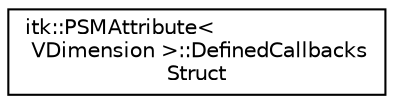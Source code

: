 digraph "Graphical Class Hierarchy"
{
  edge [fontname="Helvetica",fontsize="10",labelfontname="Helvetica",labelfontsize="10"];
  node [fontname="Helvetica",fontsize="10",shape=record];
  rankdir="LR";
  Node1 [label="itk::PSMAttribute\<\l VDimension \>::DefinedCallbacks\lStruct",height=0.2,width=0.4,color="black", fillcolor="white", style="filled",URL="$structitk_1_1_p_s_m_attribute_1_1_defined_callbacks_struct.html"];
}
